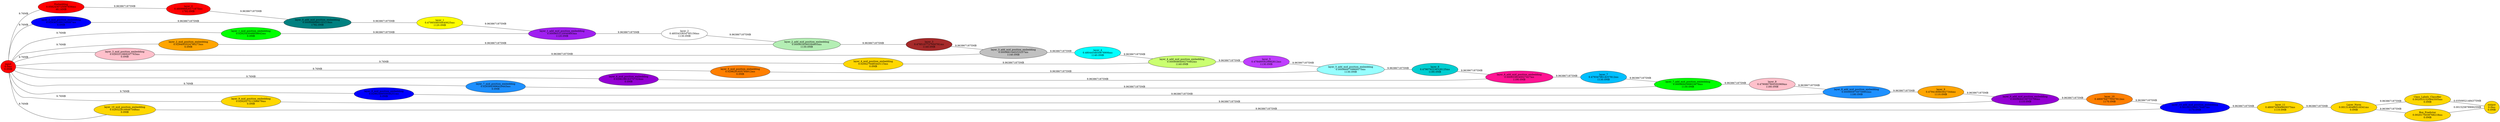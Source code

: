 graph {
rankdir=LR
input[label="input\n0.0ms\n0.0MB", style=filled, fillcolor="red"]
Embedding[label="Embedding\n0.0582430725097656ms\n48.14MB", style=filled, fillcolor="red"]
layer_0[label="layer_0\n0.480996826171875ms\n1782.0MB", style=filled, fillcolor="red"]
layer_0_mid_position_embedding[label="layer_0_mid_position_embedding\n0.0293631992340087ms\n0.0MB", style=filled, fillcolor="blue"]
layer_0_add_mid_position_embedding[label="layer_0_add_mid_position_embedding\n0.0008986880183219ms\n1782.0MB", style=filled, fillcolor="teal"]
layer_1[label="layer_1\n0.4799508056640625ms\n1120.0MB", style=filled, fillcolor="yellow"]
layer_1_mid_position_embedding[label="layer_1_mid_position_embedding\n0.0292543048858642ms\n0.0MB", style=filled, fillcolor="green"]
layer_1_add_mid_position_embedding[label="layer_1_add_mid_position_embedding\n0.0009653120040893ms\n1120.0MB", style=filled, fillcolor="purple"]
layer_2[label="layer_2\n0.4855433654785156ms\n1130.0MB", style=filled, fillcolor="white"]
layer_2_mid_position_embedding[label="layer_2_mid_position_embedding\n0.0294003524780273ms\n0.0MB", style=filled, fillcolor="orange"]
layer_2_add_mid_position_embedding[label="layer_2_add_mid_position_embedding\n0.0009039360284805ms\n1130.0MB", style=filled, fillcolor="darkseagreen2"]
layer_3[label="layer_3\n0.4785107727050781ms\n1140.0MB", style=filled, fillcolor="brown"]
layer_3_mid_position_embedding[label="layer_3_mid_position_embedding\n0.0293312969207763ms\n0.0MB", style=filled, fillcolor="pink"]
layer_3_add_mid_position_embedding[label="layer_3_add_mid_position_embedding\n0.0009661440253257ms\n1140.0MB", style=filled, fillcolor="gray"]
layer_4[label="layer_4\n0.4804454650878906ms\n1140.0MB", style=filled, fillcolor="cyan"]
layer_4_mid_position_embedding[label="layer_4_mid_position_embedding\n0.0294276485443115ms\n0.0MB", style=filled, fillcolor="gold"]
layer_4_add_mid_position_embedding[label="layer_4_add_mid_position_embedding\n0.0009086400270462ms\n1140.0MB", style=filled, fillcolor="darkolivegreen1"]
layer_5[label="layer_5\n0.4784895629882812ms\n1130.0MB", style=filled, fillcolor="darkorchid1"]
layer_5_mid_position_embedding[label="layer_5_mid_position_embedding\n0.0298291835784912ms\n0.0MB", style=filled, fillcolor="darkorange1"]
layer_5_add_mid_position_embedding[label="layer_5_add_mid_position_embedding\n0.0009669759869575ms\n1130.0MB", style=filled, fillcolor="darkslategray1"]
layer_6[label="layer_6\n0.4790792236328125ms\n1190.0MB", style=filled, fillcolor="darkturquoise"]
layer_6_mid_position_embedding[label="layer_6_mid_position_embedding\n0.0296188163757324ms\n0.0MB", style=filled, fillcolor="darkviolet"]
layer_6_add_mid_position_embedding[label="layer_6_add_mid_position_embedding\n0.0009338240027427ms\n1190.0MB", style=filled, fillcolor="deeppink1"]
layer_7[label="layer_7\n0.4793479614257812ms\n1130.0MB", style=filled, fillcolor="deepskyblue1"]
layer_7_mid_position_embedding[label="layer_7_mid_position_embedding\n0.0293943996429443ms\n0.0MB", style=filled, fillcolor="dodgerblue1"]
layer_7_add_mid_position_embedding[label="layer_7_add_mid_position_embedding\n0.0009694399833679ms\n1130.0MB", style=filled, fillcolor="green"]
layer_8[label="layer_8\n0.4790807800292969ms\n1180.0MB", style=filled, fillcolor="pink"]
layer_8_mid_position_embedding[label="layer_8_mid_position_embedding\n0.0296248950958251ms\n0.0MB", style=filled, fillcolor="blue"]
layer_8_add_mid_position_embedding[label="layer_8_add_mid_position_embedding\n0.0009909759759902ms\n1180.0MB", style=filled, fillcolor="dodgerblue1"]
layer_9[label="layer_9\n0.4794180603027344ms\n1110.0MB", style=filled, fillcolor="orange"]
layer_9_mid_position_embedding[label="layer_9_mid_position_embedding\n0.0292027511596679ms\n0.0MB", style=filled, fillcolor="gold"]
layer_9_add_mid_position_embedding[label="layer_9_add_mid_position_embedding\n0.0009684159755706ms\n1110.0MB", style=filled, fillcolor="darkviolet"]
layer_10[label="layer_10\n0.4800764770507812ms\n1170.0MB", style=filled, fillcolor="darkorange1"]
layer_10_mid_position_embedding[label="layer_10_mid_position_embedding\n0.0293228168487548ms\n0.0MB", style=filled, fillcolor="gold"]
layer_10_add_mid_position_embedding[label="layer_10_add_mid_position_embedding\n0.0010032960176467ms\n1170.0MB", style=filled, fillcolor="blue"]
layer_11[label="layer_11\n0.4800745849609375ms\n1110.0MB", style=filled, fillcolor="gold"]
Layer_Norm[label="Layer_Norm\n0.0013140480518341ms\n0.0MB", style=filled, fillcolor="gold"]
Class_Labels_Classifier[label="Class_Labels_Classifier\n0.0020531520843505ms\n0.0MB", style=filled, fillcolor="gold"]
Box_Predictor[label="Box_Predictor\n0.0020175039768218ms\n0.0MB", style=filled, fillcolor="gold"]
output[label="output\n0.0ms\n0.0MB", style=filled, fillcolor="gold"]
input -- Embedding[label="9.76MB"];
input -- layer_0_mid_position_embedding[label="9.76MB"];
input -- layer_1_mid_position_embedding[label="9.76MB"];
input -- layer_2_mid_position_embedding[label="9.76MB"];
input -- layer_3_mid_position_embedding[label="9.76MB"];
input -- layer_4_mid_position_embedding[label="9.76MB"];
input -- layer_5_mid_position_embedding[label="9.76MB"];
input -- layer_6_mid_position_embedding[label="9.76MB"];
input -- layer_7_mid_position_embedding[label="9.76MB"];
input -- layer_8_mid_position_embedding[label="9.76MB"];
input -- layer_9_mid_position_embedding[label="9.76MB"];
input -- layer_10_mid_position_embedding[label="9.76MB"];
Embedding -- layer_0[label="9.9638671875MB"];
layer_0 -- layer_0_add_mid_position_embedding[label="9.9638671875MB"];
layer_0_mid_position_embedding -- layer_0_add_mid_position_embedding[label="9.9638671875MB"];
layer_0_add_mid_position_embedding -- layer_1[label="9.9638671875MB"];
layer_1 -- layer_1_add_mid_position_embedding[label="9.9638671875MB"];
layer_1_mid_position_embedding -- layer_1_add_mid_position_embedding[label="9.9638671875MB"];
layer_1_add_mid_position_embedding -- layer_2[label="9.9638671875MB"];
layer_2 -- layer_2_add_mid_position_embedding[label="9.9638671875MB"];
layer_2_mid_position_embedding -- layer_2_add_mid_position_embedding[label="9.9638671875MB"];
layer_2_add_mid_position_embedding -- layer_3[label="9.9638671875MB"];
layer_3 -- layer_3_add_mid_position_embedding[label="9.9638671875MB"];
layer_3_mid_position_embedding -- layer_3_add_mid_position_embedding[label="9.9638671875MB"];
layer_3_add_mid_position_embedding -- layer_4[label="9.9638671875MB"];
layer_4 -- layer_4_add_mid_position_embedding[label="9.9638671875MB"];
layer_4_mid_position_embedding -- layer_4_add_mid_position_embedding[label="9.9638671875MB"];
layer_4_add_mid_position_embedding -- layer_5[label="9.9638671875MB"];
layer_5 -- layer_5_add_mid_position_embedding[label="9.9638671875MB"];
layer_5_mid_position_embedding -- layer_5_add_mid_position_embedding[label="9.9638671875MB"];
layer_5_add_mid_position_embedding -- layer_6[label="9.9638671875MB"];
layer_6 -- layer_6_add_mid_position_embedding[label="9.9638671875MB"];
layer_6_mid_position_embedding -- layer_6_add_mid_position_embedding[label="9.9638671875MB"];
layer_6_add_mid_position_embedding -- layer_7[label="9.9638671875MB"];
layer_7 -- layer_7_add_mid_position_embedding[label="9.9638671875MB"];
layer_7_mid_position_embedding -- layer_7_add_mid_position_embedding[label="9.9638671875MB"];
layer_7_add_mid_position_embedding -- layer_8[label="9.9638671875MB"];
layer_8 -- layer_8_add_mid_position_embedding[label="9.9638671875MB"];
layer_8_mid_position_embedding -- layer_8_add_mid_position_embedding[label="9.9638671875MB"];
layer_8_add_mid_position_embedding -- layer_9[label="9.9638671875MB"];
layer_9 -- layer_9_add_mid_position_embedding[label="9.9638671875MB"];
layer_9_mid_position_embedding -- layer_9_add_mid_position_embedding[label="9.9638671875MB"];
layer_9_add_mid_position_embedding -- layer_10[label="9.9638671875MB"];
layer_10 -- layer_10_add_mid_position_embedding[label="9.9638671875MB"];
layer_10_mid_position_embedding -- layer_10_add_mid_position_embedding[label="9.9638671875MB"];
layer_10_add_mid_position_embedding -- layer_11[label="9.9638671875MB"];
layer_11 -- Layer_Norm[label="9.9638671875MB"];
Layer_Norm -- Class_Labels_Classifier[label="9.9638671875MB"];
Layer_Norm -- Box_Predictor[label="9.9638671875MB"];
Class_Labels_Classifier -- output[label="0.03509521484375MB"];
Box_Predictor -- output[label="0.00152587890625MB"];
}

